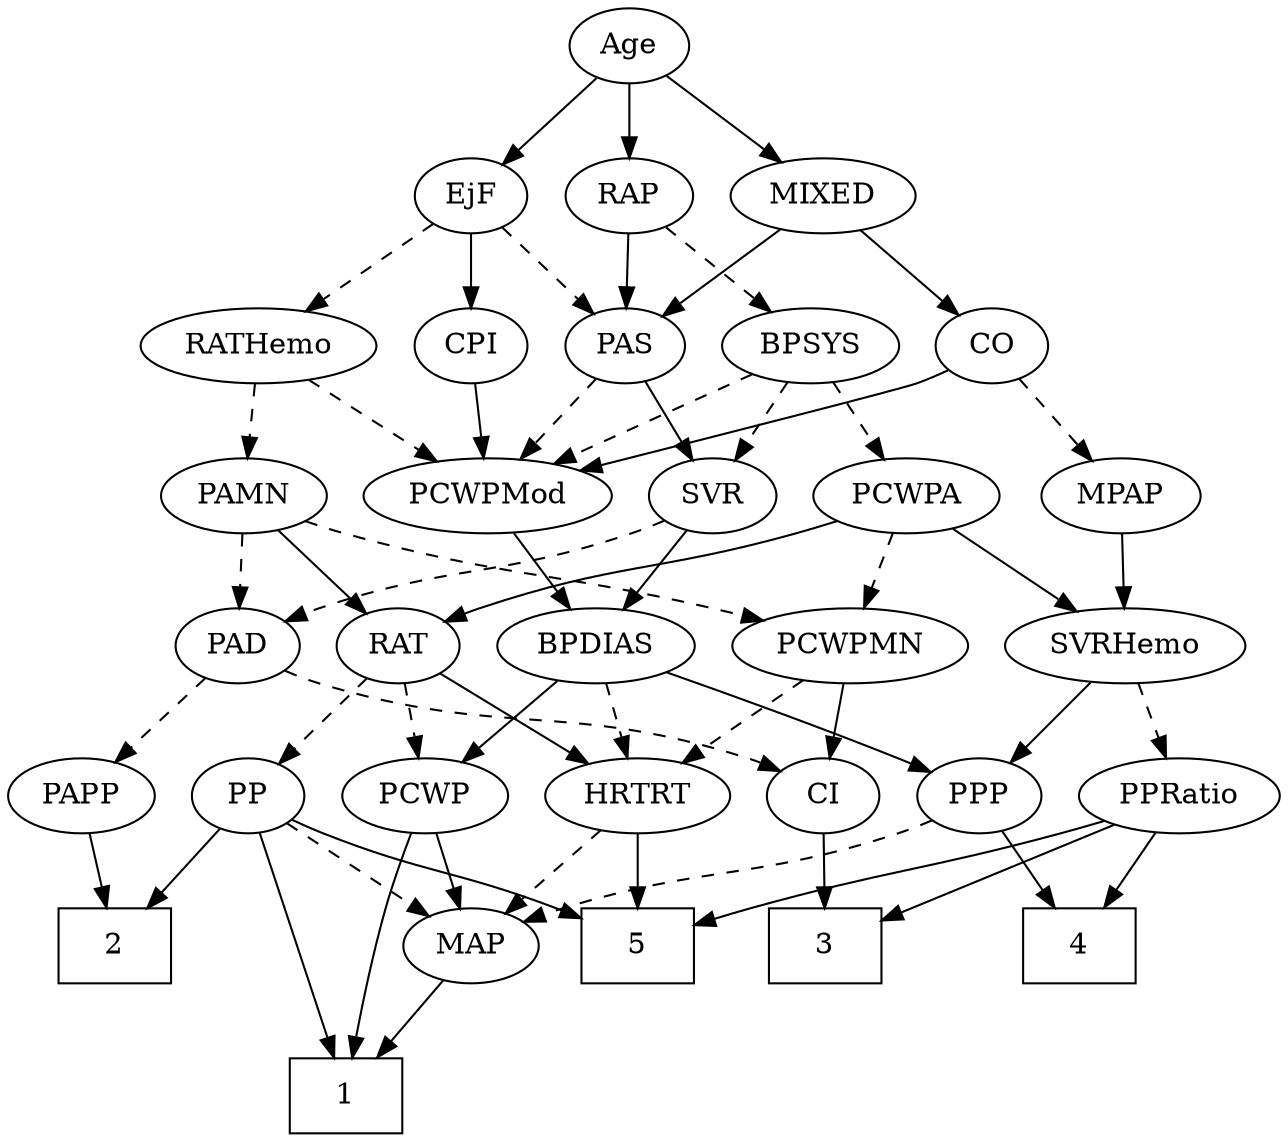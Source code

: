 strict digraph {
	graph [bb="0,0,563.49,540"];
	node [label="\N"];
	1	[height=0.5,
		pos="416.65,18",
		shape=box,
		width=0.75];
	2	[height=0.5,
		pos="520.65,90",
		shape=box,
		width=0.75];
	3	[height=0.5,
		pos="196.65,90",
		shape=box,
		width=0.75];
	4	[height=0.5,
		pos="82.646,90",
		shape=box,
		width=0.75];
	5	[height=0.5,
		pos="281.65,90",
		shape=box,
		width=0.75];
	Age	[height=0.5,
		pos="284.65,522",
		width=0.75];
	EjF	[height=0.5,
		pos="357.65,450",
		width=0.75];
	Age -> EjF	[pos="e,342.9,465.14 299.42,506.83 309.81,496.87 323.89,483.37 335.6,472.14",
		style=solid];
	RAP	[height=0.5,
		pos="284.65,450",
		width=0.77632];
	Age -> RAP	[pos="e,284.65,468.1 284.65,503.7 284.65,495.98 284.65,486.71 284.65,478.11",
		style=solid];
	MIXED	[height=0.5,
		pos="198.65,450",
		width=1.1193];
	Age -> MIXED	[pos="e,217.27,466.16 268.06,507.5 255.91,497.61 239.15,483.96 225.14,472.56",
		style=solid];
	PAS	[height=0.5,
		pos="285.65,378",
		width=0.75];
	EjF -> PAS	[pos="e,300.44,393.38 343.08,434.83 332.9,424.94 319.12,411.55 307.62,400.36",
		style=dashed];
	RATHemo	[height=0.5,
		pos="451.65,378",
		width=1.3721];
	EjF -> RATHemo	[pos="e,430.76,394.55 375.33,435.83 388.61,425.94 407.09,412.18 422.54,400.67",
		style=dashed];
	CPI	[height=0.5,
		pos="357.65,378",
		width=0.75];
	EjF -> CPI	[pos="e,357.65,396.1 357.65,431.7 357.65,423.98 357.65,414.71 357.65,406.11",
		style=solid];
	BPSYS	[height=0.5,
		pos="202.65,378",
		width=1.0471];
	RAP -> BPSYS	[pos="e,220.23,394.01 268.45,435.17 256.93,425.34 241.23,411.93 228.05,400.69",
		style=dashed];
	RAP -> PAS	[pos="e,285.4,396.1 284.89,431.7 285,423.98 285.14,414.71 285.26,406.11",
		style=solid];
	CO	[height=0.5,
		pos="119.65,378",
		width=0.75];
	MIXED -> CO	[pos="e,135.26,392.83 181.11,433.46 169.85,423.49 155.1,410.41 142.87,399.58",
		style=solid];
	MIXED -> PAS	[pos="e,269.15,392.27 217.52,433.81 230.27,423.55 247.22,409.91 261.03,398.81",
		style=solid];
	MPAP	[height=0.5,
		pos="69.646,306",
		width=0.97491];
	SVRHemo	[height=0.5,
		pos="68.646,234",
		width=1.3902];
	MPAP -> SVRHemo	[pos="e,68.891,252.1 69.399,287.7 69.289,279.98 69.157,270.71 69.034,262.11",
		style=solid];
	SVR	[height=0.5,
		pos="253.65,306",
		width=0.77632];
	BPSYS -> SVR	[pos="e,242.23,322.67 214.48,360.76 220.94,351.89 229.07,340.74 236.24,330.89",
		style=dashed];
	PCWPMod	[height=0.5,
		pos="351.65,306",
		width=1.4443];
	BPSYS -> PCWPMod	[pos="e,322.16,320.85 228.6,364.81 251.84,353.89 286.25,337.72 312.78,325.26",
		style=dashed];
	PCWPA	[height=0.5,
		pos="165.65,306",
		width=1.1555];
	BPSYS -> PCWPA	[pos="e,174.61,323.96 193.88,360.41 189.56,352.25 184.26,342.22 179.42,333.07",
		style=dashed];
	PAD	[height=0.5,
		pos="458.65,234",
		width=0.79437];
	CI	[height=0.5,
		pos="196.65,162",
		width=0.75];
	PAD -> CI	[pos="e,217.22,173.8 436.88,222.23 431.65,219.93 426.02,217.69 420.65,216 339.5,190.46 313.53,206.37 232.65,180 230.72,179.37 228.77,178.67 \
226.82,177.91",
		style=dashed];
	PAPP	[height=0.5,
		pos="531.65,162",
		width=0.88464];
	PAD -> PAPP	[pos="e,516.04,177.97 473.77,218.5 483.82,208.86 497.19,196.04 508.56,185.14",
		style=dashed];
	CO -> MPAP	[pos="e,81.409,323.47 108.55,361.46 102.32,352.74 94.399,341.65 87.334,331.76",
		style=dashed];
	CO -> PCWPMod	[pos="e,312.61,317.95 140.7,366.28 145.54,364.04 150.71,361.81 155.65,360 213.96,338.66 230.74,340.34 290.65,324 294.64,322.91 298.79,\
321.77 302.94,320.63",
		style=solid];
	PAS -> SVR	[pos="e,261.18,323.47 278.06,360.41 274.28,352.13 269.61,341.92 265.38,332.66",
		style=solid];
	PAS -> PCWPMod	[pos="e,336.29,323.29 299.64,362.15 308.21,353.07 319.36,341.24 329.14,330.87",
		style=dashed];
	PAMN	[height=0.5,
		pos="457.65,306",
		width=1.011];
	PAMN -> PAD	[pos="e,458.4,252.1 457.89,287.7 458,279.98 458.14,270.71 458.26,262.11",
		style=dashed];
	RAT	[height=0.5,
		pos="384.65,234",
		width=0.75827];
	PAMN -> RAT	[pos="e,399.81,249.54 441.45,289.46 431.34,279.78 418.2,267.17 407.1,256.53",
		style=solid];
	PCWPMN	[height=0.5,
		pos="186.65,234",
		width=1.3902];
	PAMN -> PCWPMN	[pos="e,224,246.18 430.26,293.91 424.5,291.79 418.41,289.7 412.65,288 339.82,266.52 319.28,270.52 245.65,252 241.8,251.03 237.83,249.99 \
233.85,248.91",
		style=dashed];
	RATHemo -> PAMN	[pos="e,456.18,324.1 453.13,359.7 453.79,351.98 454.59,342.71 455.32,334.11",
		style=dashed];
	RATHemo -> PCWPMod	[pos="e,373.65,322.4 429.95,361.81 415.89,351.97 397.39,339.02 381.9,328.18",
		style=dashed];
	CPI -> PCWPMod	[pos="e,353.11,324.1 356.16,359.7 355.5,351.98 354.71,342.71 353.97,334.11",
		style=solid];
	PP	[height=0.5,
		pos="454.65,162",
		width=0.75];
	RAT -> PP	[pos="e,440.16,177.49 399.15,218.5 408.91,208.73 421.96,195.69 432.95,184.7",
		style=dashed];
	PCWP	[height=0.5,
		pos="374.65,162",
		width=0.97491];
	RAT -> PCWP	[pos="e,377.11,180.28 382.23,216.05 381.12,208.35 379.79,199.03 378.56,190.36",
		style=dashed];
	HRTRT	[height=0.5,
		pos="281.65,162",
		width=1.1013];
	RAT -> HRTRT	[pos="e,302.74,177.34 366.23,220.49 350.92,210.08 328.83,195.07 311.07,182.99",
		style=solid];
	SVR -> PAD	[pos="e,436.37,245.64 275.32,294.34 280.29,292.09 285.6,289.84 290.65,288 346.96,267.42 364.24,272.3 420.65,252 422.75,251.24 424.89,250.42 \
427.04,249.57",
		style=dashed];
	BPDIAS	[height=0.5,
		pos="296.65,234",
		width=1.1735];
	SVR -> BPDIAS	[pos="e,286.33,251.8 263.4,289.12 268.59,280.68 275.08,270.1 280.95,260.55",
		style=solid];
	PCWPMod -> BPDIAS	[pos="e,309.59,251.47 338.61,288.41 331.83,279.78 323.41,269.06 315.89,259.5",
		style=solid];
	PCWPA -> RAT	[pos="e,363.37,245.49 197.12,294.22 203.56,292.09 210.31,289.93 216.65,288 274.42,270.45 290.91,272.67 347.65,252 349.75,251.23 351.9,\
250.4 354.05,249.52",
		style=solid];
	PCWPA -> PCWPMN	[pos="e,181.46,252.28 170.73,288.05 173.07,280.26 175.9,270.82 178.52,262.08",
		style=dashed];
	PCWPA -> SVRHemo	[pos="e,89.859,250.31 145.08,290.15 131.5,280.36 113.5,267.37 98.375,256.45",
		style=solid];
	PCWPMN -> CI	[pos="e,194.2,180.1 189.12,215.7 190.22,207.98 191.54,198.71 192.77,190.11",
		style=solid];
	PCWPMN -> HRTRT	[pos="e,261.6,177.77 207.73,217.46 221.16,207.57 238.73,194.62 253.37,183.83",
		style=dashed];
	PPP	[height=0.5,
		pos="124.65,162",
		width=0.75];
	SVRHemo -> PPP	[pos="e,112.24,178.51 81.918,216.41 89.094,207.44 98.075,196.21 105.95,186.37",
		style=solid];
	PPRatio	[height=0.5,
		pos="39.646,162",
		width=1.1013];
	SVRHemo -> PPRatio	[pos="e,46.602,179.79 61.626,216.05 58.278,207.97 54.197,198.12 50.464,189.11",
		style=dashed];
	BPDIAS -> PPP	[pos="e,145.86,173.31 265.61,221.61 237.88,211.26 196.26,195.33 160.65,180 158.84,179.22 156.98,178.41 155.12,177.57",
		style=solid];
	BPDIAS -> PCWP	[pos="e,357.92,178.01 313.96,217.46 324.61,207.91 338.42,195.51 350.17,184.96",
		style=solid];
	BPDIAS -> HRTRT	[pos="e,285.35,180.28 293.02,216.05 291.35,208.26 289.32,198.82 287.45,190.08",
		style=dashed];
	MAP	[height=0.5,
		pos="357.65,90",
		width=0.84854];
	MAP -> 1	[pos="e,401.93,36.461 370.74,73.465 377.95,64.906 387.09,54.069 395.31,44.32",
		style=solid];
	PP -> 1	[pos="e,421.27,36.268 450.14,144.15 443.66,119.94 431.65,75.054 423.91,46.133",
		style=solid];
	PP -> 2	[pos="e,504.58,108.04 468.64,146.15 477.03,137.26 487.89,125.74 497.52,115.53",
		style=solid];
	PP -> 5	[pos="e,309.04,104.28 433.48,150.58 428.65,148.32 423.5,146.01 418.65,144 377.36,126.94 363.43,126.22 318.46,108.14",
		style=solid];
	PP -> MAP	[pos="e,376.32,104.47 436.86,148.16 422.23,137.61 401.28,122.49 384.6,110.45",
		style=dashed];
	PPP -> 4	[pos="e,93.022,108.29 115.12,145.12 110.13,136.8 103.89,126.41 98.224,116.96",
		style=solid];
	PPP -> MAP	[pos="e,334.22,101.77 145.27,150.33 150.22,148.03 155.55,145.76 160.65,144 228.3,120.58 249.55,130.09 317.65,108 320.03,107.23 322.47,\
106.37 324.92,105.46",
		style=dashed];
	PPRatio -> 3	[pos="e,169.61,103.05 66.994,148.81 92.883,137.26 131.92,119.86 160.4,107.16",
		style=solid];
	PPRatio -> 4	[pos="e,71.929,108.45 49.837,144.41 54.829,136.28 60.958,126.31 66.562,117.18",
		style=solid];
	PPRatio -> 5	[pos="e,254.57,100.88 69.569,150.15 75.839,148 82.433,145.85 88.646,144 151.87,125.17 169.42,126.83 232.65,108 236.68,106.8 240.86,105.47 \
245.02,104.1",
		style=solid];
	PCWP -> 1	[pos="e,414,36.327 382.99,144.15 387.8,133.89 393.67,120.42 397.65,108 404.14,87.718 409.06,64.121 412.27,46.322",
		style=solid];
	PCWP -> MAP	[pos="e,361.84,108.28 370.53,144.05 368.64,136.26 366.35,126.82 364.22,118.08",
		style=solid];
	CI -> 3	[pos="e,196.65,108.1 196.65,143.7 196.65,135.98 196.65,126.71 196.65,118.11",
		style=solid];
	PAPP -> 2	[pos="e,523.36,108.28 528.98,144.05 527.77,136.35 526.31,127.03 524.95,118.36",
		style=solid];
	HRTRT -> 5	[pos="e,281.65,108.1 281.65,143.7 281.65,135.98 281.65,126.71 281.65,118.11",
		style=solid];
	HRTRT -> MAP	[pos="e,341.86,105.54 298.51,145.46 309.03,135.78 322.71,123.17 334.27,112.53",
		style=dashed];
}
